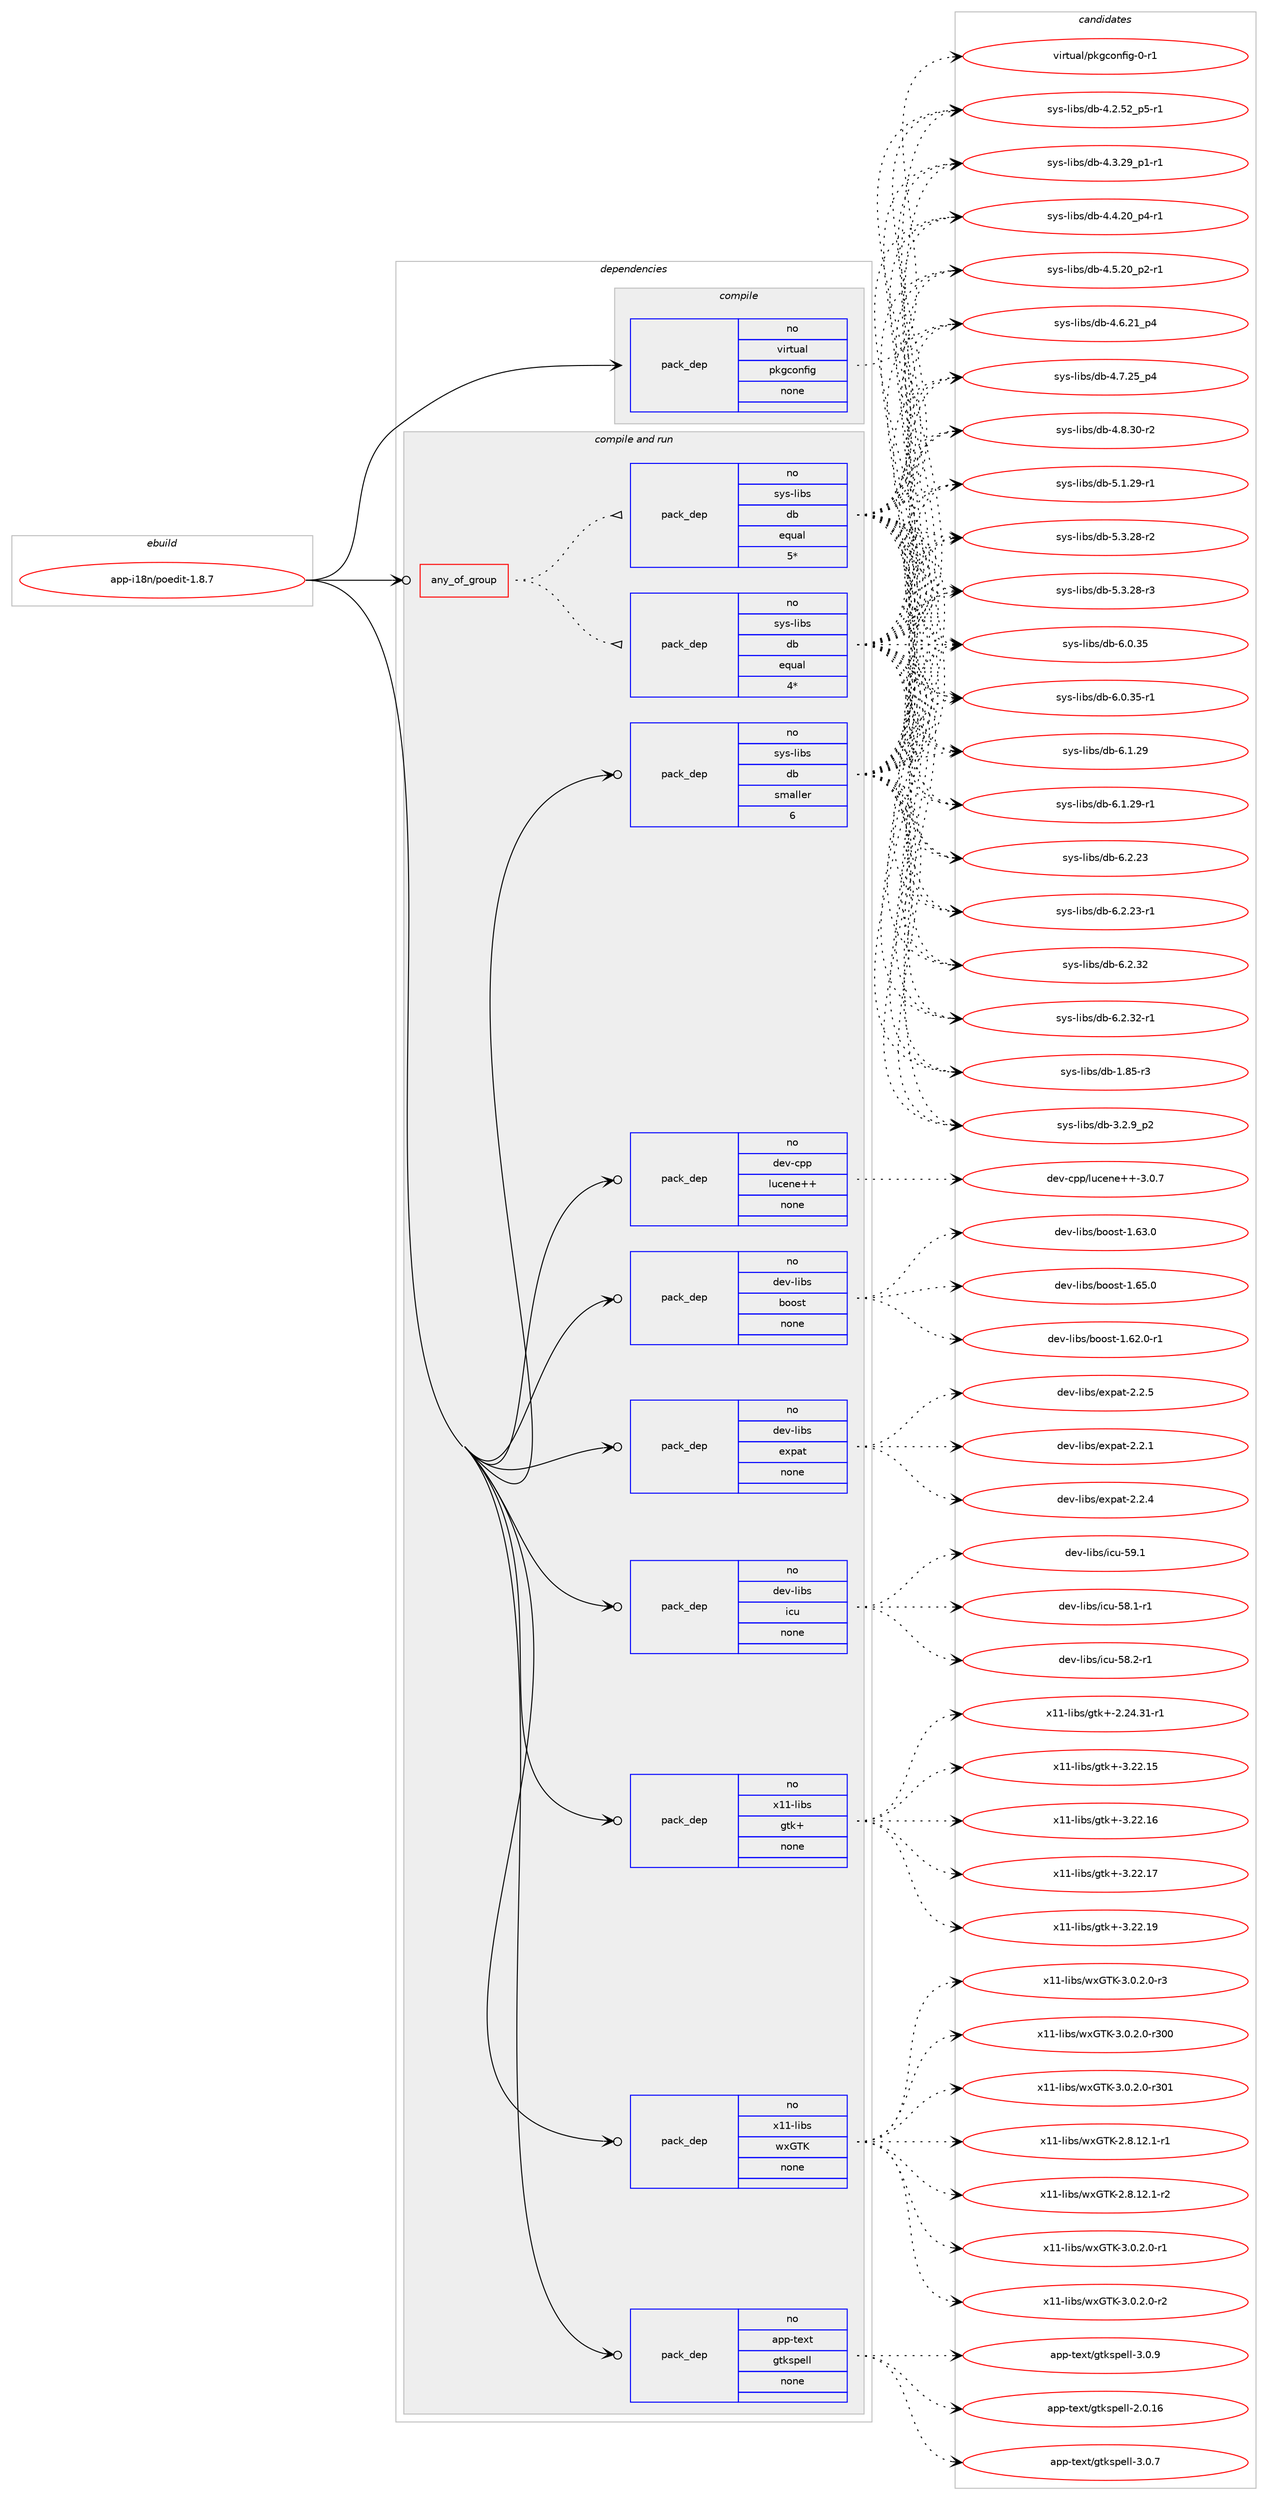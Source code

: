 digraph prolog {

# *************
# Graph options
# *************

newrank=true;
concentrate=true;
compound=true;
graph [rankdir=LR,fontname=Helvetica,fontsize=10,ranksep=1.5];#, ranksep=2.5, nodesep=0.2];
edge  [arrowhead=vee];
node  [fontname=Helvetica,fontsize=10];

# **********
# The ebuild
# **********

subgraph cluster_leftcol {
color=gray;
rank=same;
label=<<i>ebuild</i>>;
id [label="app-i18n/poedit-1.8.7", color=red, width=4, href="../app-i18n/poedit-1.8.7.svg"];
}

# ****************
# The dependencies
# ****************

subgraph cluster_midcol {
color=gray;
label=<<i>dependencies</i>>;
subgraph cluster_compile {
fillcolor="#eeeeee";
style=filled;
label=<<i>compile</i>>;
subgraph pack30858 {
dependency43474 [label=<<TABLE BORDER="0" CELLBORDER="1" CELLSPACING="0" CELLPADDING="4" WIDTH="220"><TR><TD ROWSPAN="6" CELLPADDING="30">pack_dep</TD></TR><TR><TD WIDTH="110">no</TD></TR><TR><TD>virtual</TD></TR><TR><TD>pkgconfig</TD></TR><TR><TD>none</TD></TR><TR><TD></TD></TR></TABLE>>, shape=none, color=blue];
}
id:e -> dependency43474:w [weight=20,style="solid",arrowhead="vee"];
}
subgraph cluster_compileandrun {
fillcolor="#eeeeee";
style=filled;
label=<<i>compile and run</i>>;
subgraph any673 {
dependency43475 [label=<<TABLE BORDER="0" CELLBORDER="1" CELLSPACING="0" CELLPADDING="4"><TR><TD CELLPADDING="10">any_of_group</TD></TR></TABLE>>, shape=none, color=red];subgraph pack30859 {
dependency43476 [label=<<TABLE BORDER="0" CELLBORDER="1" CELLSPACING="0" CELLPADDING="4" WIDTH="220"><TR><TD ROWSPAN="6" CELLPADDING="30">pack_dep</TD></TR><TR><TD WIDTH="110">no</TD></TR><TR><TD>sys-libs</TD></TR><TR><TD>db</TD></TR><TR><TD>equal</TD></TR><TR><TD>5*</TD></TR></TABLE>>, shape=none, color=blue];
}
dependency43475:e -> dependency43476:w [weight=20,style="dotted",arrowhead="oinv"];
subgraph pack30860 {
dependency43477 [label=<<TABLE BORDER="0" CELLBORDER="1" CELLSPACING="0" CELLPADDING="4" WIDTH="220"><TR><TD ROWSPAN="6" CELLPADDING="30">pack_dep</TD></TR><TR><TD WIDTH="110">no</TD></TR><TR><TD>sys-libs</TD></TR><TR><TD>db</TD></TR><TR><TD>equal</TD></TR><TR><TD>4*</TD></TR></TABLE>>, shape=none, color=blue];
}
dependency43475:e -> dependency43477:w [weight=20,style="dotted",arrowhead="oinv"];
}
id:e -> dependency43475:w [weight=20,style="solid",arrowhead="odotvee"];
subgraph pack30861 {
dependency43478 [label=<<TABLE BORDER="0" CELLBORDER="1" CELLSPACING="0" CELLPADDING="4" WIDTH="220"><TR><TD ROWSPAN="6" CELLPADDING="30">pack_dep</TD></TR><TR><TD WIDTH="110">no</TD></TR><TR><TD>app-text</TD></TR><TR><TD>gtkspell</TD></TR><TR><TD>none</TD></TR><TR><TD></TD></TR></TABLE>>, shape=none, color=blue];
}
id:e -> dependency43478:w [weight=20,style="solid",arrowhead="odotvee"];
subgraph pack30862 {
dependency43479 [label=<<TABLE BORDER="0" CELLBORDER="1" CELLSPACING="0" CELLPADDING="4" WIDTH="220"><TR><TD ROWSPAN="6" CELLPADDING="30">pack_dep</TD></TR><TR><TD WIDTH="110">no</TD></TR><TR><TD>dev-cpp</TD></TR><TR><TD>lucene++</TD></TR><TR><TD>none</TD></TR><TR><TD></TD></TR></TABLE>>, shape=none, color=blue];
}
id:e -> dependency43479:w [weight=20,style="solid",arrowhead="odotvee"];
subgraph pack30863 {
dependency43480 [label=<<TABLE BORDER="0" CELLBORDER="1" CELLSPACING="0" CELLPADDING="4" WIDTH="220"><TR><TD ROWSPAN="6" CELLPADDING="30">pack_dep</TD></TR><TR><TD WIDTH="110">no</TD></TR><TR><TD>dev-libs</TD></TR><TR><TD>boost</TD></TR><TR><TD>none</TD></TR><TR><TD></TD></TR></TABLE>>, shape=none, color=blue];
}
id:e -> dependency43480:w [weight=20,style="solid",arrowhead="odotvee"];
subgraph pack30864 {
dependency43481 [label=<<TABLE BORDER="0" CELLBORDER="1" CELLSPACING="0" CELLPADDING="4" WIDTH="220"><TR><TD ROWSPAN="6" CELLPADDING="30">pack_dep</TD></TR><TR><TD WIDTH="110">no</TD></TR><TR><TD>dev-libs</TD></TR><TR><TD>expat</TD></TR><TR><TD>none</TD></TR><TR><TD></TD></TR></TABLE>>, shape=none, color=blue];
}
id:e -> dependency43481:w [weight=20,style="solid",arrowhead="odotvee"];
subgraph pack30865 {
dependency43482 [label=<<TABLE BORDER="0" CELLBORDER="1" CELLSPACING="0" CELLPADDING="4" WIDTH="220"><TR><TD ROWSPAN="6" CELLPADDING="30">pack_dep</TD></TR><TR><TD WIDTH="110">no</TD></TR><TR><TD>dev-libs</TD></TR><TR><TD>icu</TD></TR><TR><TD>none</TD></TR><TR><TD></TD></TR></TABLE>>, shape=none, color=blue];
}
id:e -> dependency43482:w [weight=20,style="solid",arrowhead="odotvee"];
subgraph pack30866 {
dependency43483 [label=<<TABLE BORDER="0" CELLBORDER="1" CELLSPACING="0" CELLPADDING="4" WIDTH="220"><TR><TD ROWSPAN="6" CELLPADDING="30">pack_dep</TD></TR><TR><TD WIDTH="110">no</TD></TR><TR><TD>sys-libs</TD></TR><TR><TD>db</TD></TR><TR><TD>smaller</TD></TR><TR><TD>6</TD></TR></TABLE>>, shape=none, color=blue];
}
id:e -> dependency43483:w [weight=20,style="solid",arrowhead="odotvee"];
subgraph pack30867 {
dependency43484 [label=<<TABLE BORDER="0" CELLBORDER="1" CELLSPACING="0" CELLPADDING="4" WIDTH="220"><TR><TD ROWSPAN="6" CELLPADDING="30">pack_dep</TD></TR><TR><TD WIDTH="110">no</TD></TR><TR><TD>x11-libs</TD></TR><TR><TD>gtk+</TD></TR><TR><TD>none</TD></TR><TR><TD></TD></TR></TABLE>>, shape=none, color=blue];
}
id:e -> dependency43484:w [weight=20,style="solid",arrowhead="odotvee"];
subgraph pack30868 {
dependency43485 [label=<<TABLE BORDER="0" CELLBORDER="1" CELLSPACING="0" CELLPADDING="4" WIDTH="220"><TR><TD ROWSPAN="6" CELLPADDING="30">pack_dep</TD></TR><TR><TD WIDTH="110">no</TD></TR><TR><TD>x11-libs</TD></TR><TR><TD>wxGTK</TD></TR><TR><TD>none</TD></TR><TR><TD></TD></TR></TABLE>>, shape=none, color=blue];
}
id:e -> dependency43485:w [weight=20,style="solid",arrowhead="odotvee"];
}
subgraph cluster_run {
fillcolor="#eeeeee";
style=filled;
label=<<i>run</i>>;
}
}

# **************
# The candidates
# **************

subgraph cluster_choices {
rank=same;
color=gray;
label=<<i>candidates</i>>;

subgraph choice30858 {
color=black;
nodesep=1;
choice11810511411611797108471121071039911111010210510345484511449 [label="virtual/pkgconfig-0-r1", color=red, width=4,href="../virtual/pkgconfig-0-r1.svg"];
dependency43474:e -> choice11810511411611797108471121071039911111010210510345484511449:w [style=dotted,weight="100"];
}
subgraph choice30859 {
color=black;
nodesep=1;
choice1151211154510810598115471009845494656534511451 [label="sys-libs/db-1.85-r3", color=red, width=4,href="../sys-libs/db-1.85-r3.svg"];
choice115121115451081059811547100984551465046579511250 [label="sys-libs/db-3.2.9_p2", color=red, width=4,href="../sys-libs/db-3.2.9_p2.svg"];
choice115121115451081059811547100984552465046535095112534511449 [label="sys-libs/db-4.2.52_p5-r1", color=red, width=4,href="../sys-libs/db-4.2.52_p5-r1.svg"];
choice115121115451081059811547100984552465146505795112494511449 [label="sys-libs/db-4.3.29_p1-r1", color=red, width=4,href="../sys-libs/db-4.3.29_p1-r1.svg"];
choice115121115451081059811547100984552465246504895112524511449 [label="sys-libs/db-4.4.20_p4-r1", color=red, width=4,href="../sys-libs/db-4.4.20_p4-r1.svg"];
choice115121115451081059811547100984552465346504895112504511449 [label="sys-libs/db-4.5.20_p2-r1", color=red, width=4,href="../sys-libs/db-4.5.20_p2-r1.svg"];
choice11512111545108105981154710098455246544650499511252 [label="sys-libs/db-4.6.21_p4", color=red, width=4,href="../sys-libs/db-4.6.21_p4.svg"];
choice11512111545108105981154710098455246554650539511252 [label="sys-libs/db-4.7.25_p4", color=red, width=4,href="../sys-libs/db-4.7.25_p4.svg"];
choice11512111545108105981154710098455246564651484511450 [label="sys-libs/db-4.8.30-r2", color=red, width=4,href="../sys-libs/db-4.8.30-r2.svg"];
choice11512111545108105981154710098455346494650574511449 [label="sys-libs/db-5.1.29-r1", color=red, width=4,href="../sys-libs/db-5.1.29-r1.svg"];
choice11512111545108105981154710098455346514650564511450 [label="sys-libs/db-5.3.28-r2", color=red, width=4,href="../sys-libs/db-5.3.28-r2.svg"];
choice11512111545108105981154710098455346514650564511451 [label="sys-libs/db-5.3.28-r3", color=red, width=4,href="../sys-libs/db-5.3.28-r3.svg"];
choice1151211154510810598115471009845544648465153 [label="sys-libs/db-6.0.35", color=red, width=4,href="../sys-libs/db-6.0.35.svg"];
choice11512111545108105981154710098455446484651534511449 [label="sys-libs/db-6.0.35-r1", color=red, width=4,href="../sys-libs/db-6.0.35-r1.svg"];
choice1151211154510810598115471009845544649465057 [label="sys-libs/db-6.1.29", color=red, width=4,href="../sys-libs/db-6.1.29.svg"];
choice11512111545108105981154710098455446494650574511449 [label="sys-libs/db-6.1.29-r1", color=red, width=4,href="../sys-libs/db-6.1.29-r1.svg"];
choice1151211154510810598115471009845544650465051 [label="sys-libs/db-6.2.23", color=red, width=4,href="../sys-libs/db-6.2.23.svg"];
choice11512111545108105981154710098455446504650514511449 [label="sys-libs/db-6.2.23-r1", color=red, width=4,href="../sys-libs/db-6.2.23-r1.svg"];
choice1151211154510810598115471009845544650465150 [label="sys-libs/db-6.2.32", color=red, width=4,href="../sys-libs/db-6.2.32.svg"];
choice11512111545108105981154710098455446504651504511449 [label="sys-libs/db-6.2.32-r1", color=red, width=4,href="../sys-libs/db-6.2.32-r1.svg"];
dependency43476:e -> choice1151211154510810598115471009845494656534511451:w [style=dotted,weight="100"];
dependency43476:e -> choice115121115451081059811547100984551465046579511250:w [style=dotted,weight="100"];
dependency43476:e -> choice115121115451081059811547100984552465046535095112534511449:w [style=dotted,weight="100"];
dependency43476:e -> choice115121115451081059811547100984552465146505795112494511449:w [style=dotted,weight="100"];
dependency43476:e -> choice115121115451081059811547100984552465246504895112524511449:w [style=dotted,weight="100"];
dependency43476:e -> choice115121115451081059811547100984552465346504895112504511449:w [style=dotted,weight="100"];
dependency43476:e -> choice11512111545108105981154710098455246544650499511252:w [style=dotted,weight="100"];
dependency43476:e -> choice11512111545108105981154710098455246554650539511252:w [style=dotted,weight="100"];
dependency43476:e -> choice11512111545108105981154710098455246564651484511450:w [style=dotted,weight="100"];
dependency43476:e -> choice11512111545108105981154710098455346494650574511449:w [style=dotted,weight="100"];
dependency43476:e -> choice11512111545108105981154710098455346514650564511450:w [style=dotted,weight="100"];
dependency43476:e -> choice11512111545108105981154710098455346514650564511451:w [style=dotted,weight="100"];
dependency43476:e -> choice1151211154510810598115471009845544648465153:w [style=dotted,weight="100"];
dependency43476:e -> choice11512111545108105981154710098455446484651534511449:w [style=dotted,weight="100"];
dependency43476:e -> choice1151211154510810598115471009845544649465057:w [style=dotted,weight="100"];
dependency43476:e -> choice11512111545108105981154710098455446494650574511449:w [style=dotted,weight="100"];
dependency43476:e -> choice1151211154510810598115471009845544650465051:w [style=dotted,weight="100"];
dependency43476:e -> choice11512111545108105981154710098455446504650514511449:w [style=dotted,weight="100"];
dependency43476:e -> choice1151211154510810598115471009845544650465150:w [style=dotted,weight="100"];
dependency43476:e -> choice11512111545108105981154710098455446504651504511449:w [style=dotted,weight="100"];
}
subgraph choice30860 {
color=black;
nodesep=1;
choice1151211154510810598115471009845494656534511451 [label="sys-libs/db-1.85-r3", color=red, width=4,href="../sys-libs/db-1.85-r3.svg"];
choice115121115451081059811547100984551465046579511250 [label="sys-libs/db-3.2.9_p2", color=red, width=4,href="../sys-libs/db-3.2.9_p2.svg"];
choice115121115451081059811547100984552465046535095112534511449 [label="sys-libs/db-4.2.52_p5-r1", color=red, width=4,href="../sys-libs/db-4.2.52_p5-r1.svg"];
choice115121115451081059811547100984552465146505795112494511449 [label="sys-libs/db-4.3.29_p1-r1", color=red, width=4,href="../sys-libs/db-4.3.29_p1-r1.svg"];
choice115121115451081059811547100984552465246504895112524511449 [label="sys-libs/db-4.4.20_p4-r1", color=red, width=4,href="../sys-libs/db-4.4.20_p4-r1.svg"];
choice115121115451081059811547100984552465346504895112504511449 [label="sys-libs/db-4.5.20_p2-r1", color=red, width=4,href="../sys-libs/db-4.5.20_p2-r1.svg"];
choice11512111545108105981154710098455246544650499511252 [label="sys-libs/db-4.6.21_p4", color=red, width=4,href="../sys-libs/db-4.6.21_p4.svg"];
choice11512111545108105981154710098455246554650539511252 [label="sys-libs/db-4.7.25_p4", color=red, width=4,href="../sys-libs/db-4.7.25_p4.svg"];
choice11512111545108105981154710098455246564651484511450 [label="sys-libs/db-4.8.30-r2", color=red, width=4,href="../sys-libs/db-4.8.30-r2.svg"];
choice11512111545108105981154710098455346494650574511449 [label="sys-libs/db-5.1.29-r1", color=red, width=4,href="../sys-libs/db-5.1.29-r1.svg"];
choice11512111545108105981154710098455346514650564511450 [label="sys-libs/db-5.3.28-r2", color=red, width=4,href="../sys-libs/db-5.3.28-r2.svg"];
choice11512111545108105981154710098455346514650564511451 [label="sys-libs/db-5.3.28-r3", color=red, width=4,href="../sys-libs/db-5.3.28-r3.svg"];
choice1151211154510810598115471009845544648465153 [label="sys-libs/db-6.0.35", color=red, width=4,href="../sys-libs/db-6.0.35.svg"];
choice11512111545108105981154710098455446484651534511449 [label="sys-libs/db-6.0.35-r1", color=red, width=4,href="../sys-libs/db-6.0.35-r1.svg"];
choice1151211154510810598115471009845544649465057 [label="sys-libs/db-6.1.29", color=red, width=4,href="../sys-libs/db-6.1.29.svg"];
choice11512111545108105981154710098455446494650574511449 [label="sys-libs/db-6.1.29-r1", color=red, width=4,href="../sys-libs/db-6.1.29-r1.svg"];
choice1151211154510810598115471009845544650465051 [label="sys-libs/db-6.2.23", color=red, width=4,href="../sys-libs/db-6.2.23.svg"];
choice11512111545108105981154710098455446504650514511449 [label="sys-libs/db-6.2.23-r1", color=red, width=4,href="../sys-libs/db-6.2.23-r1.svg"];
choice1151211154510810598115471009845544650465150 [label="sys-libs/db-6.2.32", color=red, width=4,href="../sys-libs/db-6.2.32.svg"];
choice11512111545108105981154710098455446504651504511449 [label="sys-libs/db-6.2.32-r1", color=red, width=4,href="../sys-libs/db-6.2.32-r1.svg"];
dependency43477:e -> choice1151211154510810598115471009845494656534511451:w [style=dotted,weight="100"];
dependency43477:e -> choice115121115451081059811547100984551465046579511250:w [style=dotted,weight="100"];
dependency43477:e -> choice115121115451081059811547100984552465046535095112534511449:w [style=dotted,weight="100"];
dependency43477:e -> choice115121115451081059811547100984552465146505795112494511449:w [style=dotted,weight="100"];
dependency43477:e -> choice115121115451081059811547100984552465246504895112524511449:w [style=dotted,weight="100"];
dependency43477:e -> choice115121115451081059811547100984552465346504895112504511449:w [style=dotted,weight="100"];
dependency43477:e -> choice11512111545108105981154710098455246544650499511252:w [style=dotted,weight="100"];
dependency43477:e -> choice11512111545108105981154710098455246554650539511252:w [style=dotted,weight="100"];
dependency43477:e -> choice11512111545108105981154710098455246564651484511450:w [style=dotted,weight="100"];
dependency43477:e -> choice11512111545108105981154710098455346494650574511449:w [style=dotted,weight="100"];
dependency43477:e -> choice11512111545108105981154710098455346514650564511450:w [style=dotted,weight="100"];
dependency43477:e -> choice11512111545108105981154710098455346514650564511451:w [style=dotted,weight="100"];
dependency43477:e -> choice1151211154510810598115471009845544648465153:w [style=dotted,weight="100"];
dependency43477:e -> choice11512111545108105981154710098455446484651534511449:w [style=dotted,weight="100"];
dependency43477:e -> choice1151211154510810598115471009845544649465057:w [style=dotted,weight="100"];
dependency43477:e -> choice11512111545108105981154710098455446494650574511449:w [style=dotted,weight="100"];
dependency43477:e -> choice1151211154510810598115471009845544650465051:w [style=dotted,weight="100"];
dependency43477:e -> choice11512111545108105981154710098455446504650514511449:w [style=dotted,weight="100"];
dependency43477:e -> choice1151211154510810598115471009845544650465150:w [style=dotted,weight="100"];
dependency43477:e -> choice11512111545108105981154710098455446504651504511449:w [style=dotted,weight="100"];
}
subgraph choice30861 {
color=black;
nodesep=1;
choice97112112451161011201164710311610711511210110810845504648464954 [label="app-text/gtkspell-2.0.16", color=red, width=4,href="../app-text/gtkspell-2.0.16.svg"];
choice971121124511610112011647103116107115112101108108455146484655 [label="app-text/gtkspell-3.0.7", color=red, width=4,href="../app-text/gtkspell-3.0.7.svg"];
choice971121124511610112011647103116107115112101108108455146484657 [label="app-text/gtkspell-3.0.9", color=red, width=4,href="../app-text/gtkspell-3.0.9.svg"];
dependency43478:e -> choice97112112451161011201164710311610711511210110810845504648464954:w [style=dotted,weight="100"];
dependency43478:e -> choice971121124511610112011647103116107115112101108108455146484655:w [style=dotted,weight="100"];
dependency43478:e -> choice971121124511610112011647103116107115112101108108455146484657:w [style=dotted,weight="100"];
}
subgraph choice30862 {
color=black;
nodesep=1;
choice100101118459911211247108117991011101014343455146484655 [label="dev-cpp/lucene++-3.0.7", color=red, width=4,href="../dev-cpp/lucene++-3.0.7.svg"];
dependency43479:e -> choice100101118459911211247108117991011101014343455146484655:w [style=dotted,weight="100"];
}
subgraph choice30863 {
color=black;
nodesep=1;
choice10010111845108105981154798111111115116454946545046484511449 [label="dev-libs/boost-1.62.0-r1", color=red, width=4,href="../dev-libs/boost-1.62.0-r1.svg"];
choice1001011184510810598115479811111111511645494654514648 [label="dev-libs/boost-1.63.0", color=red, width=4,href="../dev-libs/boost-1.63.0.svg"];
choice1001011184510810598115479811111111511645494654534648 [label="dev-libs/boost-1.65.0", color=red, width=4,href="../dev-libs/boost-1.65.0.svg"];
dependency43480:e -> choice10010111845108105981154798111111115116454946545046484511449:w [style=dotted,weight="100"];
dependency43480:e -> choice1001011184510810598115479811111111511645494654514648:w [style=dotted,weight="100"];
dependency43480:e -> choice1001011184510810598115479811111111511645494654534648:w [style=dotted,weight="100"];
}
subgraph choice30864 {
color=black;
nodesep=1;
choice10010111845108105981154710112011297116455046504649 [label="dev-libs/expat-2.2.1", color=red, width=4,href="../dev-libs/expat-2.2.1.svg"];
choice10010111845108105981154710112011297116455046504652 [label="dev-libs/expat-2.2.4", color=red, width=4,href="../dev-libs/expat-2.2.4.svg"];
choice10010111845108105981154710112011297116455046504653 [label="dev-libs/expat-2.2.5", color=red, width=4,href="../dev-libs/expat-2.2.5.svg"];
dependency43481:e -> choice10010111845108105981154710112011297116455046504649:w [style=dotted,weight="100"];
dependency43481:e -> choice10010111845108105981154710112011297116455046504652:w [style=dotted,weight="100"];
dependency43481:e -> choice10010111845108105981154710112011297116455046504653:w [style=dotted,weight="100"];
}
subgraph choice30865 {
color=black;
nodesep=1;
choice1001011184510810598115471059911745535646494511449 [label="dev-libs/icu-58.1-r1", color=red, width=4,href="../dev-libs/icu-58.1-r1.svg"];
choice1001011184510810598115471059911745535646504511449 [label="dev-libs/icu-58.2-r1", color=red, width=4,href="../dev-libs/icu-58.2-r1.svg"];
choice100101118451081059811547105991174553574649 [label="dev-libs/icu-59.1", color=red, width=4,href="../dev-libs/icu-59.1.svg"];
dependency43482:e -> choice1001011184510810598115471059911745535646494511449:w [style=dotted,weight="100"];
dependency43482:e -> choice1001011184510810598115471059911745535646504511449:w [style=dotted,weight="100"];
dependency43482:e -> choice100101118451081059811547105991174553574649:w [style=dotted,weight="100"];
}
subgraph choice30866 {
color=black;
nodesep=1;
choice1151211154510810598115471009845494656534511451 [label="sys-libs/db-1.85-r3", color=red, width=4,href="../sys-libs/db-1.85-r3.svg"];
choice115121115451081059811547100984551465046579511250 [label="sys-libs/db-3.2.9_p2", color=red, width=4,href="../sys-libs/db-3.2.9_p2.svg"];
choice115121115451081059811547100984552465046535095112534511449 [label="sys-libs/db-4.2.52_p5-r1", color=red, width=4,href="../sys-libs/db-4.2.52_p5-r1.svg"];
choice115121115451081059811547100984552465146505795112494511449 [label="sys-libs/db-4.3.29_p1-r1", color=red, width=4,href="../sys-libs/db-4.3.29_p1-r1.svg"];
choice115121115451081059811547100984552465246504895112524511449 [label="sys-libs/db-4.4.20_p4-r1", color=red, width=4,href="../sys-libs/db-4.4.20_p4-r1.svg"];
choice115121115451081059811547100984552465346504895112504511449 [label="sys-libs/db-4.5.20_p2-r1", color=red, width=4,href="../sys-libs/db-4.5.20_p2-r1.svg"];
choice11512111545108105981154710098455246544650499511252 [label="sys-libs/db-4.6.21_p4", color=red, width=4,href="../sys-libs/db-4.6.21_p4.svg"];
choice11512111545108105981154710098455246554650539511252 [label="sys-libs/db-4.7.25_p4", color=red, width=4,href="../sys-libs/db-4.7.25_p4.svg"];
choice11512111545108105981154710098455246564651484511450 [label="sys-libs/db-4.8.30-r2", color=red, width=4,href="../sys-libs/db-4.8.30-r2.svg"];
choice11512111545108105981154710098455346494650574511449 [label="sys-libs/db-5.1.29-r1", color=red, width=4,href="../sys-libs/db-5.1.29-r1.svg"];
choice11512111545108105981154710098455346514650564511450 [label="sys-libs/db-5.3.28-r2", color=red, width=4,href="../sys-libs/db-5.3.28-r2.svg"];
choice11512111545108105981154710098455346514650564511451 [label="sys-libs/db-5.3.28-r3", color=red, width=4,href="../sys-libs/db-5.3.28-r3.svg"];
choice1151211154510810598115471009845544648465153 [label="sys-libs/db-6.0.35", color=red, width=4,href="../sys-libs/db-6.0.35.svg"];
choice11512111545108105981154710098455446484651534511449 [label="sys-libs/db-6.0.35-r1", color=red, width=4,href="../sys-libs/db-6.0.35-r1.svg"];
choice1151211154510810598115471009845544649465057 [label="sys-libs/db-6.1.29", color=red, width=4,href="../sys-libs/db-6.1.29.svg"];
choice11512111545108105981154710098455446494650574511449 [label="sys-libs/db-6.1.29-r1", color=red, width=4,href="../sys-libs/db-6.1.29-r1.svg"];
choice1151211154510810598115471009845544650465051 [label="sys-libs/db-6.2.23", color=red, width=4,href="../sys-libs/db-6.2.23.svg"];
choice11512111545108105981154710098455446504650514511449 [label="sys-libs/db-6.2.23-r1", color=red, width=4,href="../sys-libs/db-6.2.23-r1.svg"];
choice1151211154510810598115471009845544650465150 [label="sys-libs/db-6.2.32", color=red, width=4,href="../sys-libs/db-6.2.32.svg"];
choice11512111545108105981154710098455446504651504511449 [label="sys-libs/db-6.2.32-r1", color=red, width=4,href="../sys-libs/db-6.2.32-r1.svg"];
dependency43483:e -> choice1151211154510810598115471009845494656534511451:w [style=dotted,weight="100"];
dependency43483:e -> choice115121115451081059811547100984551465046579511250:w [style=dotted,weight="100"];
dependency43483:e -> choice115121115451081059811547100984552465046535095112534511449:w [style=dotted,weight="100"];
dependency43483:e -> choice115121115451081059811547100984552465146505795112494511449:w [style=dotted,weight="100"];
dependency43483:e -> choice115121115451081059811547100984552465246504895112524511449:w [style=dotted,weight="100"];
dependency43483:e -> choice115121115451081059811547100984552465346504895112504511449:w [style=dotted,weight="100"];
dependency43483:e -> choice11512111545108105981154710098455246544650499511252:w [style=dotted,weight="100"];
dependency43483:e -> choice11512111545108105981154710098455246554650539511252:w [style=dotted,weight="100"];
dependency43483:e -> choice11512111545108105981154710098455246564651484511450:w [style=dotted,weight="100"];
dependency43483:e -> choice11512111545108105981154710098455346494650574511449:w [style=dotted,weight="100"];
dependency43483:e -> choice11512111545108105981154710098455346514650564511450:w [style=dotted,weight="100"];
dependency43483:e -> choice11512111545108105981154710098455346514650564511451:w [style=dotted,weight="100"];
dependency43483:e -> choice1151211154510810598115471009845544648465153:w [style=dotted,weight="100"];
dependency43483:e -> choice11512111545108105981154710098455446484651534511449:w [style=dotted,weight="100"];
dependency43483:e -> choice1151211154510810598115471009845544649465057:w [style=dotted,weight="100"];
dependency43483:e -> choice11512111545108105981154710098455446494650574511449:w [style=dotted,weight="100"];
dependency43483:e -> choice1151211154510810598115471009845544650465051:w [style=dotted,weight="100"];
dependency43483:e -> choice11512111545108105981154710098455446504650514511449:w [style=dotted,weight="100"];
dependency43483:e -> choice1151211154510810598115471009845544650465150:w [style=dotted,weight="100"];
dependency43483:e -> choice11512111545108105981154710098455446504651504511449:w [style=dotted,weight="100"];
}
subgraph choice30867 {
color=black;
nodesep=1;
choice12049494510810598115471031161074345504650524651494511449 [label="x11-libs/gtk+-2.24.31-r1", color=red, width=4,href="../x11-libs/gtk+-2.24.31-r1.svg"];
choice1204949451081059811547103116107434551465050464953 [label="x11-libs/gtk+-3.22.15", color=red, width=4,href="../x11-libs/gtk+-3.22.15.svg"];
choice1204949451081059811547103116107434551465050464954 [label="x11-libs/gtk+-3.22.16", color=red, width=4,href="../x11-libs/gtk+-3.22.16.svg"];
choice1204949451081059811547103116107434551465050464955 [label="x11-libs/gtk+-3.22.17", color=red, width=4,href="../x11-libs/gtk+-3.22.17.svg"];
choice1204949451081059811547103116107434551465050464957 [label="x11-libs/gtk+-3.22.19", color=red, width=4,href="../x11-libs/gtk+-3.22.19.svg"];
dependency43484:e -> choice12049494510810598115471031161074345504650524651494511449:w [style=dotted,weight="100"];
dependency43484:e -> choice1204949451081059811547103116107434551465050464953:w [style=dotted,weight="100"];
dependency43484:e -> choice1204949451081059811547103116107434551465050464954:w [style=dotted,weight="100"];
dependency43484:e -> choice1204949451081059811547103116107434551465050464955:w [style=dotted,weight="100"];
dependency43484:e -> choice1204949451081059811547103116107434551465050464957:w [style=dotted,weight="100"];
}
subgraph choice30868 {
color=black;
nodesep=1;
choice12049494510810598115471191207184754550465646495046494511449 [label="x11-libs/wxGTK-2.8.12.1-r1", color=red, width=4,href="../x11-libs/wxGTK-2.8.12.1-r1.svg"];
choice12049494510810598115471191207184754550465646495046494511450 [label="x11-libs/wxGTK-2.8.12.1-r2", color=red, width=4,href="../x11-libs/wxGTK-2.8.12.1-r2.svg"];
choice120494945108105981154711912071847545514648465046484511449 [label="x11-libs/wxGTK-3.0.2.0-r1", color=red, width=4,href="../x11-libs/wxGTK-3.0.2.0-r1.svg"];
choice120494945108105981154711912071847545514648465046484511450 [label="x11-libs/wxGTK-3.0.2.0-r2", color=red, width=4,href="../x11-libs/wxGTK-3.0.2.0-r2.svg"];
choice120494945108105981154711912071847545514648465046484511451 [label="x11-libs/wxGTK-3.0.2.0-r3", color=red, width=4,href="../x11-libs/wxGTK-3.0.2.0-r3.svg"];
choice1204949451081059811547119120718475455146484650464845114514848 [label="x11-libs/wxGTK-3.0.2.0-r300", color=red, width=4,href="../x11-libs/wxGTK-3.0.2.0-r300.svg"];
choice1204949451081059811547119120718475455146484650464845114514849 [label="x11-libs/wxGTK-3.0.2.0-r301", color=red, width=4,href="../x11-libs/wxGTK-3.0.2.0-r301.svg"];
dependency43485:e -> choice12049494510810598115471191207184754550465646495046494511449:w [style=dotted,weight="100"];
dependency43485:e -> choice12049494510810598115471191207184754550465646495046494511450:w [style=dotted,weight="100"];
dependency43485:e -> choice120494945108105981154711912071847545514648465046484511449:w [style=dotted,weight="100"];
dependency43485:e -> choice120494945108105981154711912071847545514648465046484511450:w [style=dotted,weight="100"];
dependency43485:e -> choice120494945108105981154711912071847545514648465046484511451:w [style=dotted,weight="100"];
dependency43485:e -> choice1204949451081059811547119120718475455146484650464845114514848:w [style=dotted,weight="100"];
dependency43485:e -> choice1204949451081059811547119120718475455146484650464845114514849:w [style=dotted,weight="100"];
}
}

}
